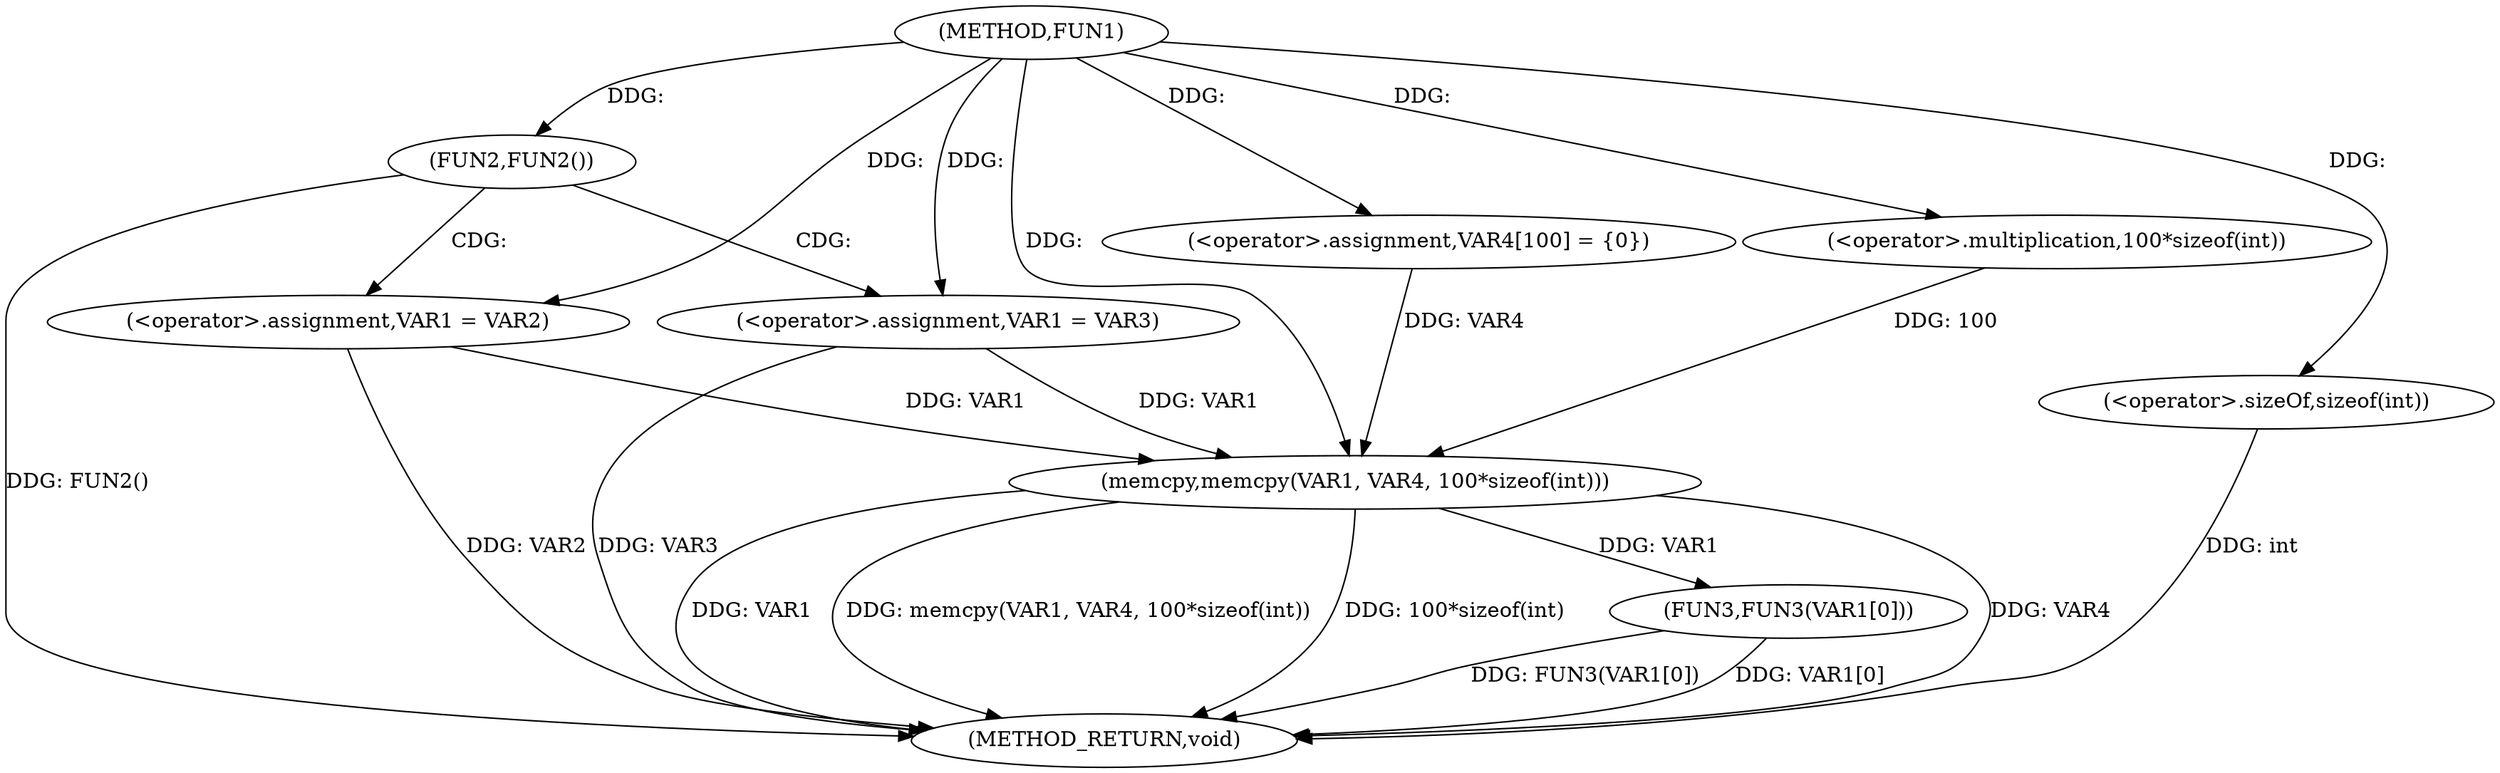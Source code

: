 digraph FUN1 {  
"1000100" [label = "(METHOD,FUN1)" ]
"1000131" [label = "(METHOD_RETURN,void)" ]
"1000106" [label = "(FUN2,FUN2())" ]
"1000108" [label = "(<operator>.assignment,VAR1 = VAR2)" ]
"1000113" [label = "(<operator>.assignment,VAR1 = VAR3)" ]
"1000118" [label = "(<operator>.assignment,VAR4[100] = {0})" ]
"1000120" [label = "(memcpy,memcpy(VAR1, VAR4, 100*sizeof(int)))" ]
"1000123" [label = "(<operator>.multiplication,100*sizeof(int))" ]
"1000125" [label = "(<operator>.sizeOf,sizeof(int))" ]
"1000127" [label = "(FUN3,FUN3(VAR1[0]))" ]
  "1000125" -> "1000131"  [ label = "DDG: int"] 
  "1000120" -> "1000131"  [ label = "DDG: 100*sizeof(int)"] 
  "1000127" -> "1000131"  [ label = "DDG: FUN3(VAR1[0])"] 
  "1000120" -> "1000131"  [ label = "DDG: VAR4"] 
  "1000127" -> "1000131"  [ label = "DDG: VAR1[0]"] 
  "1000106" -> "1000131"  [ label = "DDG: FUN2()"] 
  "1000113" -> "1000131"  [ label = "DDG: VAR3"] 
  "1000120" -> "1000131"  [ label = "DDG: VAR1"] 
  "1000108" -> "1000131"  [ label = "DDG: VAR2"] 
  "1000120" -> "1000131"  [ label = "DDG: memcpy(VAR1, VAR4, 100*sizeof(int))"] 
  "1000100" -> "1000106"  [ label = "DDG: "] 
  "1000100" -> "1000108"  [ label = "DDG: "] 
  "1000100" -> "1000113"  [ label = "DDG: "] 
  "1000100" -> "1000118"  [ label = "DDG: "] 
  "1000113" -> "1000120"  [ label = "DDG: VAR1"] 
  "1000108" -> "1000120"  [ label = "DDG: VAR1"] 
  "1000100" -> "1000120"  [ label = "DDG: "] 
  "1000118" -> "1000120"  [ label = "DDG: VAR4"] 
  "1000123" -> "1000120"  [ label = "DDG: 100"] 
  "1000100" -> "1000123"  [ label = "DDG: "] 
  "1000100" -> "1000125"  [ label = "DDG: "] 
  "1000120" -> "1000127"  [ label = "DDG: VAR1"] 
  "1000106" -> "1000108"  [ label = "CDG: "] 
  "1000106" -> "1000113"  [ label = "CDG: "] 
}
